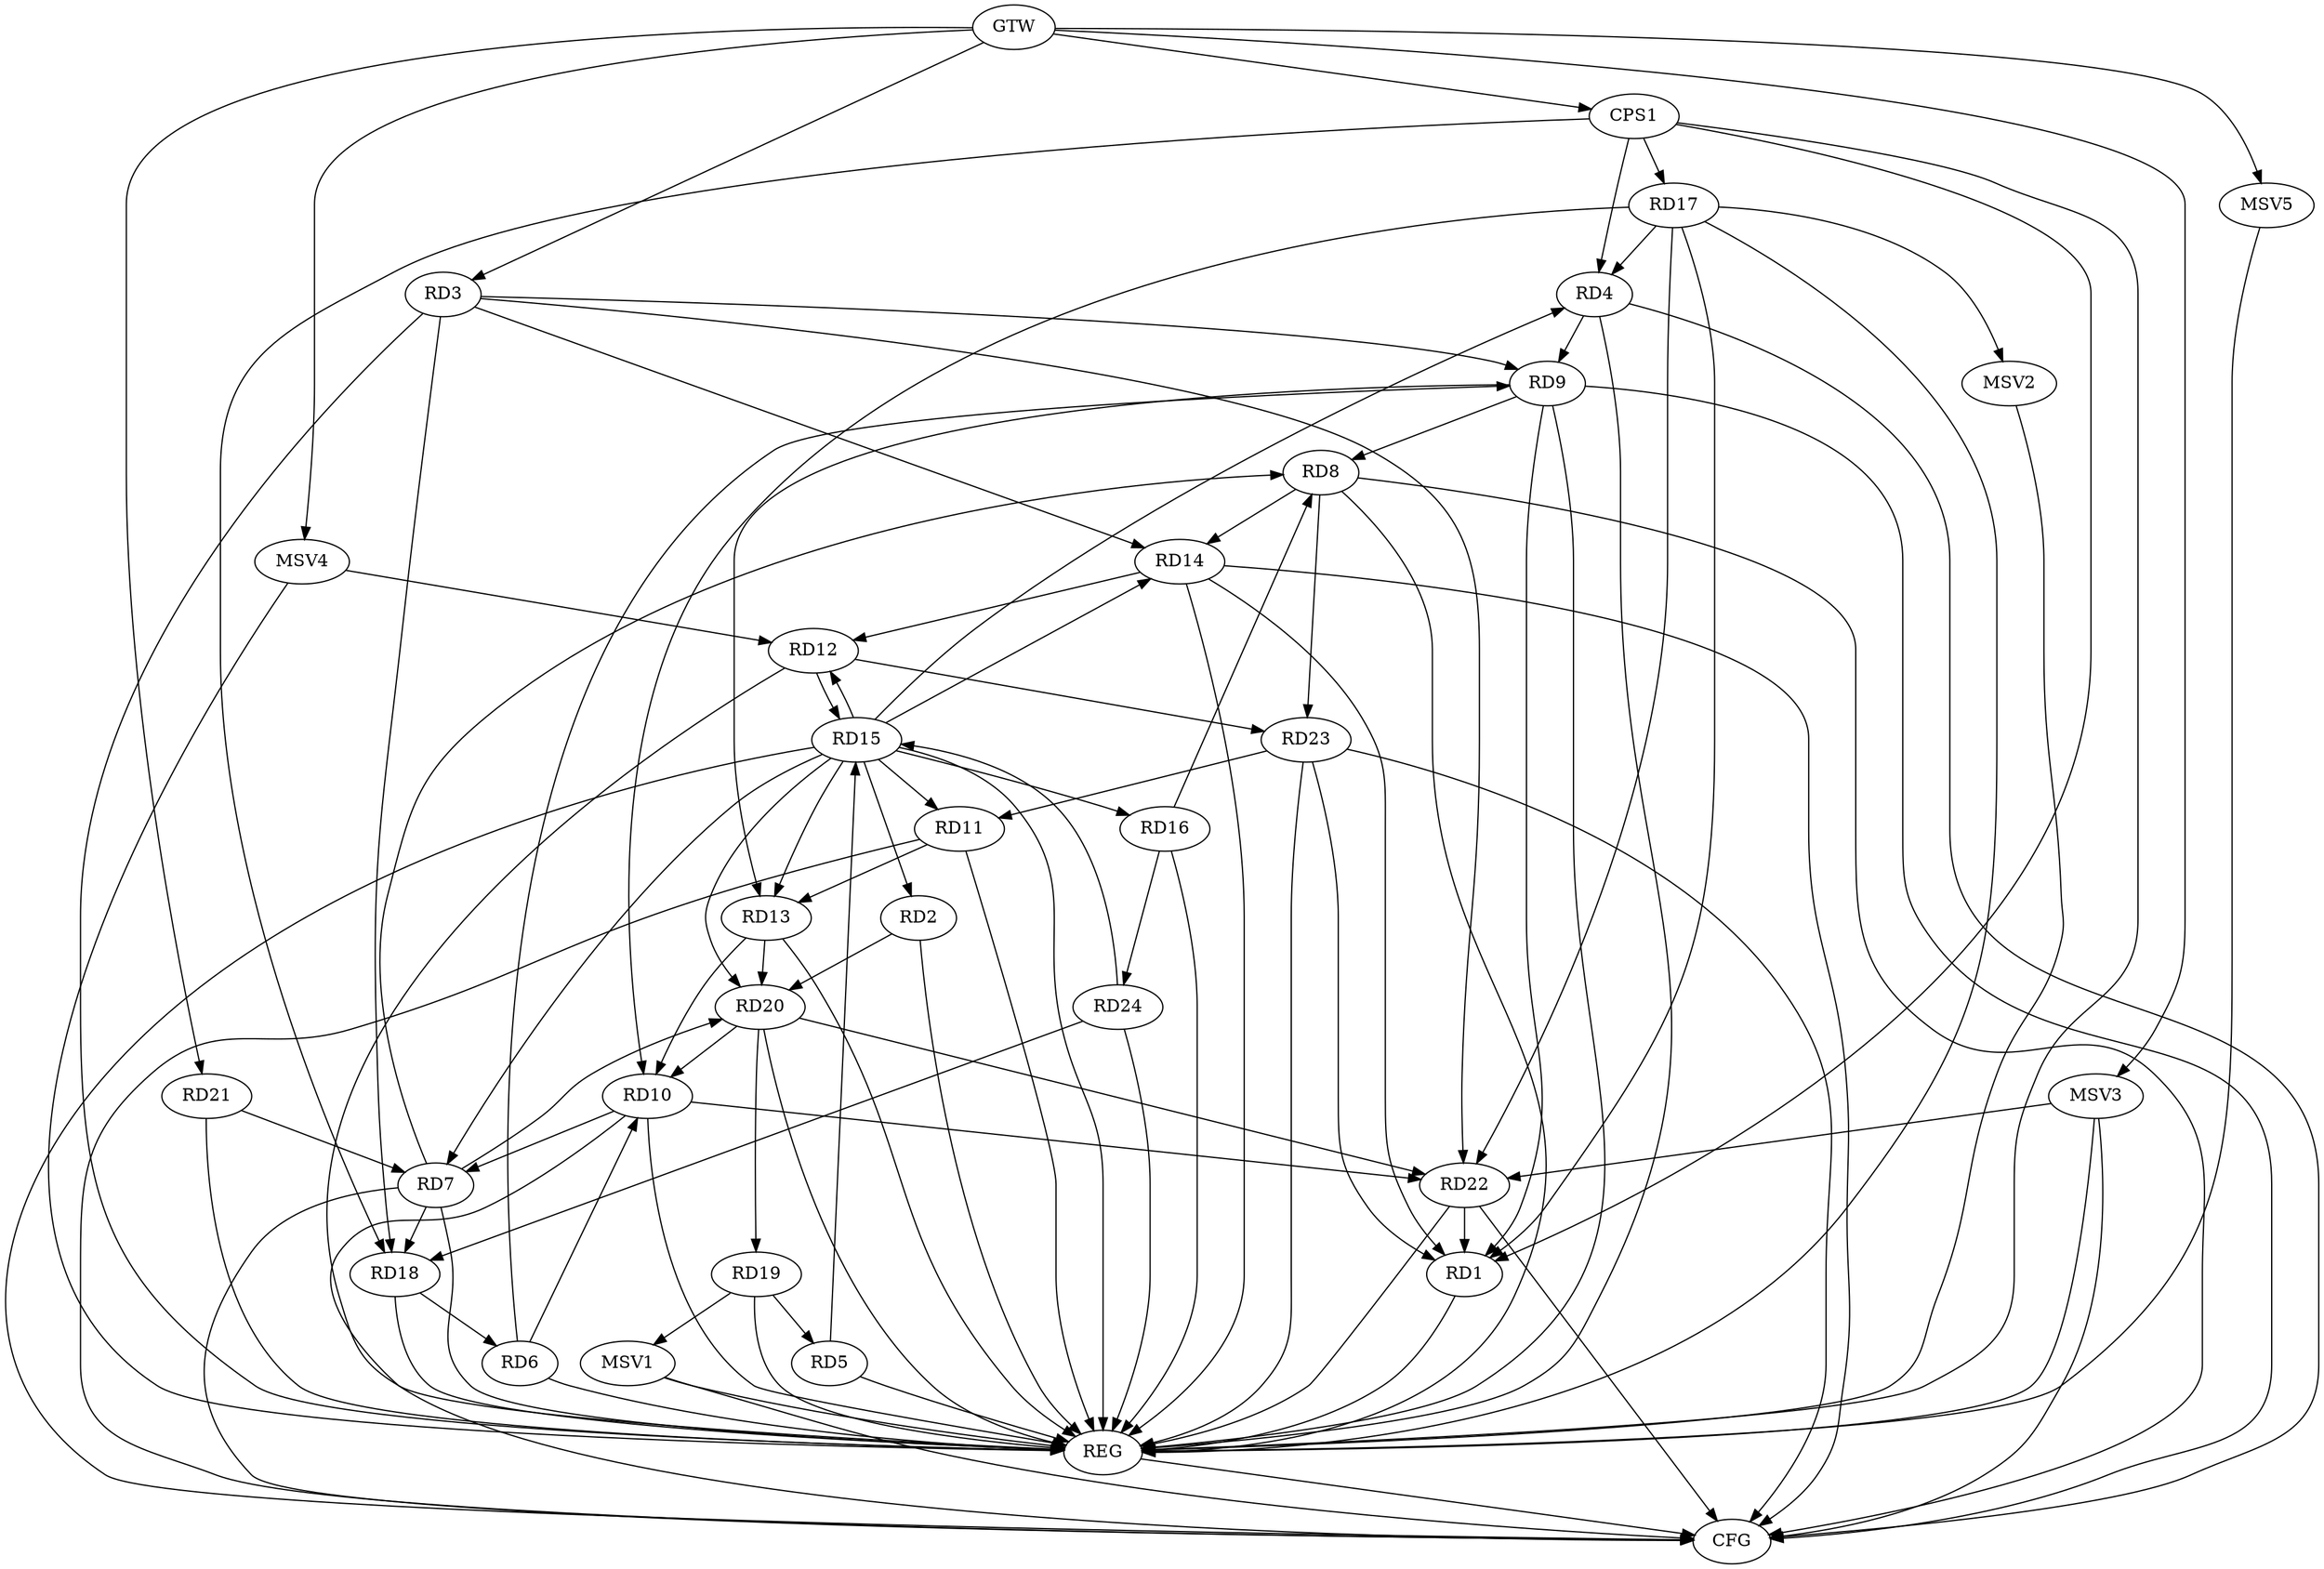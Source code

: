 strict digraph G {
  RD1 [ label="RD1" ];
  RD2 [ label="RD2" ];
  RD3 [ label="RD3" ];
  RD4 [ label="RD4" ];
  RD5 [ label="RD5" ];
  RD6 [ label="RD6" ];
  RD7 [ label="RD7" ];
  RD8 [ label="RD8" ];
  RD9 [ label="RD9" ];
  RD10 [ label="RD10" ];
  RD11 [ label="RD11" ];
  RD12 [ label="RD12" ];
  RD13 [ label="RD13" ];
  RD14 [ label="RD14" ];
  RD15 [ label="RD15" ];
  RD16 [ label="RD16" ];
  RD17 [ label="RD17" ];
  RD18 [ label="RD18" ];
  RD19 [ label="RD19" ];
  RD20 [ label="RD20" ];
  RD21 [ label="RD21" ];
  RD22 [ label="RD22" ];
  RD23 [ label="RD23" ];
  RD24 [ label="RD24" ];
  CPS1 [ label="CPS1" ];
  GTW [ label="GTW" ];
  REG [ label="REG" ];
  CFG [ label="CFG" ];
  MSV1 [ label="MSV1" ];
  MSV2 [ label="MSV2" ];
  MSV3 [ label="MSV3" ];
  MSV4 [ label="MSV4" ];
  MSV5 [ label="MSV5" ];
  RD9 -> RD1;
  RD14 -> RD1;
  RD17 -> RD1;
  RD22 -> RD1;
  RD23 -> RD1;
  RD2 -> RD20;
  RD3 -> RD9;
  RD3 -> RD14;
  RD3 -> RD18;
  RD3 -> RD22;
  RD4 -> RD9;
  RD15 -> RD4;
  RD17 -> RD4;
  RD5 -> RD15;
  RD19 -> RD5;
  RD6 -> RD9;
  RD6 -> RD10;
  RD18 -> RD6;
  RD7 -> RD8;
  RD10 -> RD7;
  RD15 -> RD7;
  RD7 -> RD18;
  RD7 -> RD20;
  RD21 -> RD7;
  RD9 -> RD8;
  RD8 -> RD14;
  RD16 -> RD8;
  RD8 -> RD23;
  RD9 -> RD13;
  RD13 -> RD10;
  RD17 -> RD10;
  RD20 -> RD10;
  RD10 -> RD22;
  RD11 -> RD13;
  RD23 -> RD11;
  RD14 -> RD12;
  RD12 -> RD15;
  RD12 -> RD23;
  RD15 -> RD13;
  RD13 -> RD20;
  RD15 -> RD14;
  RD15 -> RD16;
  RD24 -> RD15;
  RD16 -> RD24;
  RD17 -> RD22;
  RD24 -> RD18;
  RD20 -> RD19;
  RD20 -> RD22;
  CPS1 -> RD1;
  CPS1 -> RD17;
  CPS1 -> RD18;
  CPS1 -> RD4;
  GTW -> RD3;
  GTW -> RD21;
  GTW -> CPS1;
  RD1 -> REG;
  RD2 -> REG;
  RD3 -> REG;
  RD4 -> REG;
  RD5 -> REG;
  RD6 -> REG;
  RD7 -> REG;
  RD8 -> REG;
  RD9 -> REG;
  RD10 -> REG;
  RD11 -> REG;
  RD12 -> REG;
  RD13 -> REG;
  RD14 -> REG;
  RD15 -> REG;
  RD16 -> REG;
  RD17 -> REG;
  RD18 -> REG;
  RD19 -> REG;
  RD20 -> REG;
  RD21 -> REG;
  RD22 -> REG;
  RD23 -> REG;
  RD24 -> REG;
  CPS1 -> REG;
  RD23 -> CFG;
  RD8 -> CFG;
  RD10 -> CFG;
  RD14 -> CFG;
  RD7 -> CFG;
  RD22 -> CFG;
  RD9 -> CFG;
  RD11 -> CFG;
  RD4 -> CFG;
  REG -> CFG;
  RD15 -> CFG;
  RD15 -> RD20;
  RD15 -> RD11;
  RD15 -> RD12;
  RD15 -> RD2;
  RD19 -> MSV1;
  MSV1 -> REG;
  MSV1 -> CFG;
  RD17 -> MSV2;
  MSV2 -> REG;
  MSV3 -> RD22;
  GTW -> MSV3;
  MSV3 -> REG;
  MSV3 -> CFG;
  MSV4 -> RD12;
  GTW -> MSV4;
  MSV4 -> REG;
  GTW -> MSV5;
  MSV5 -> REG;
}
